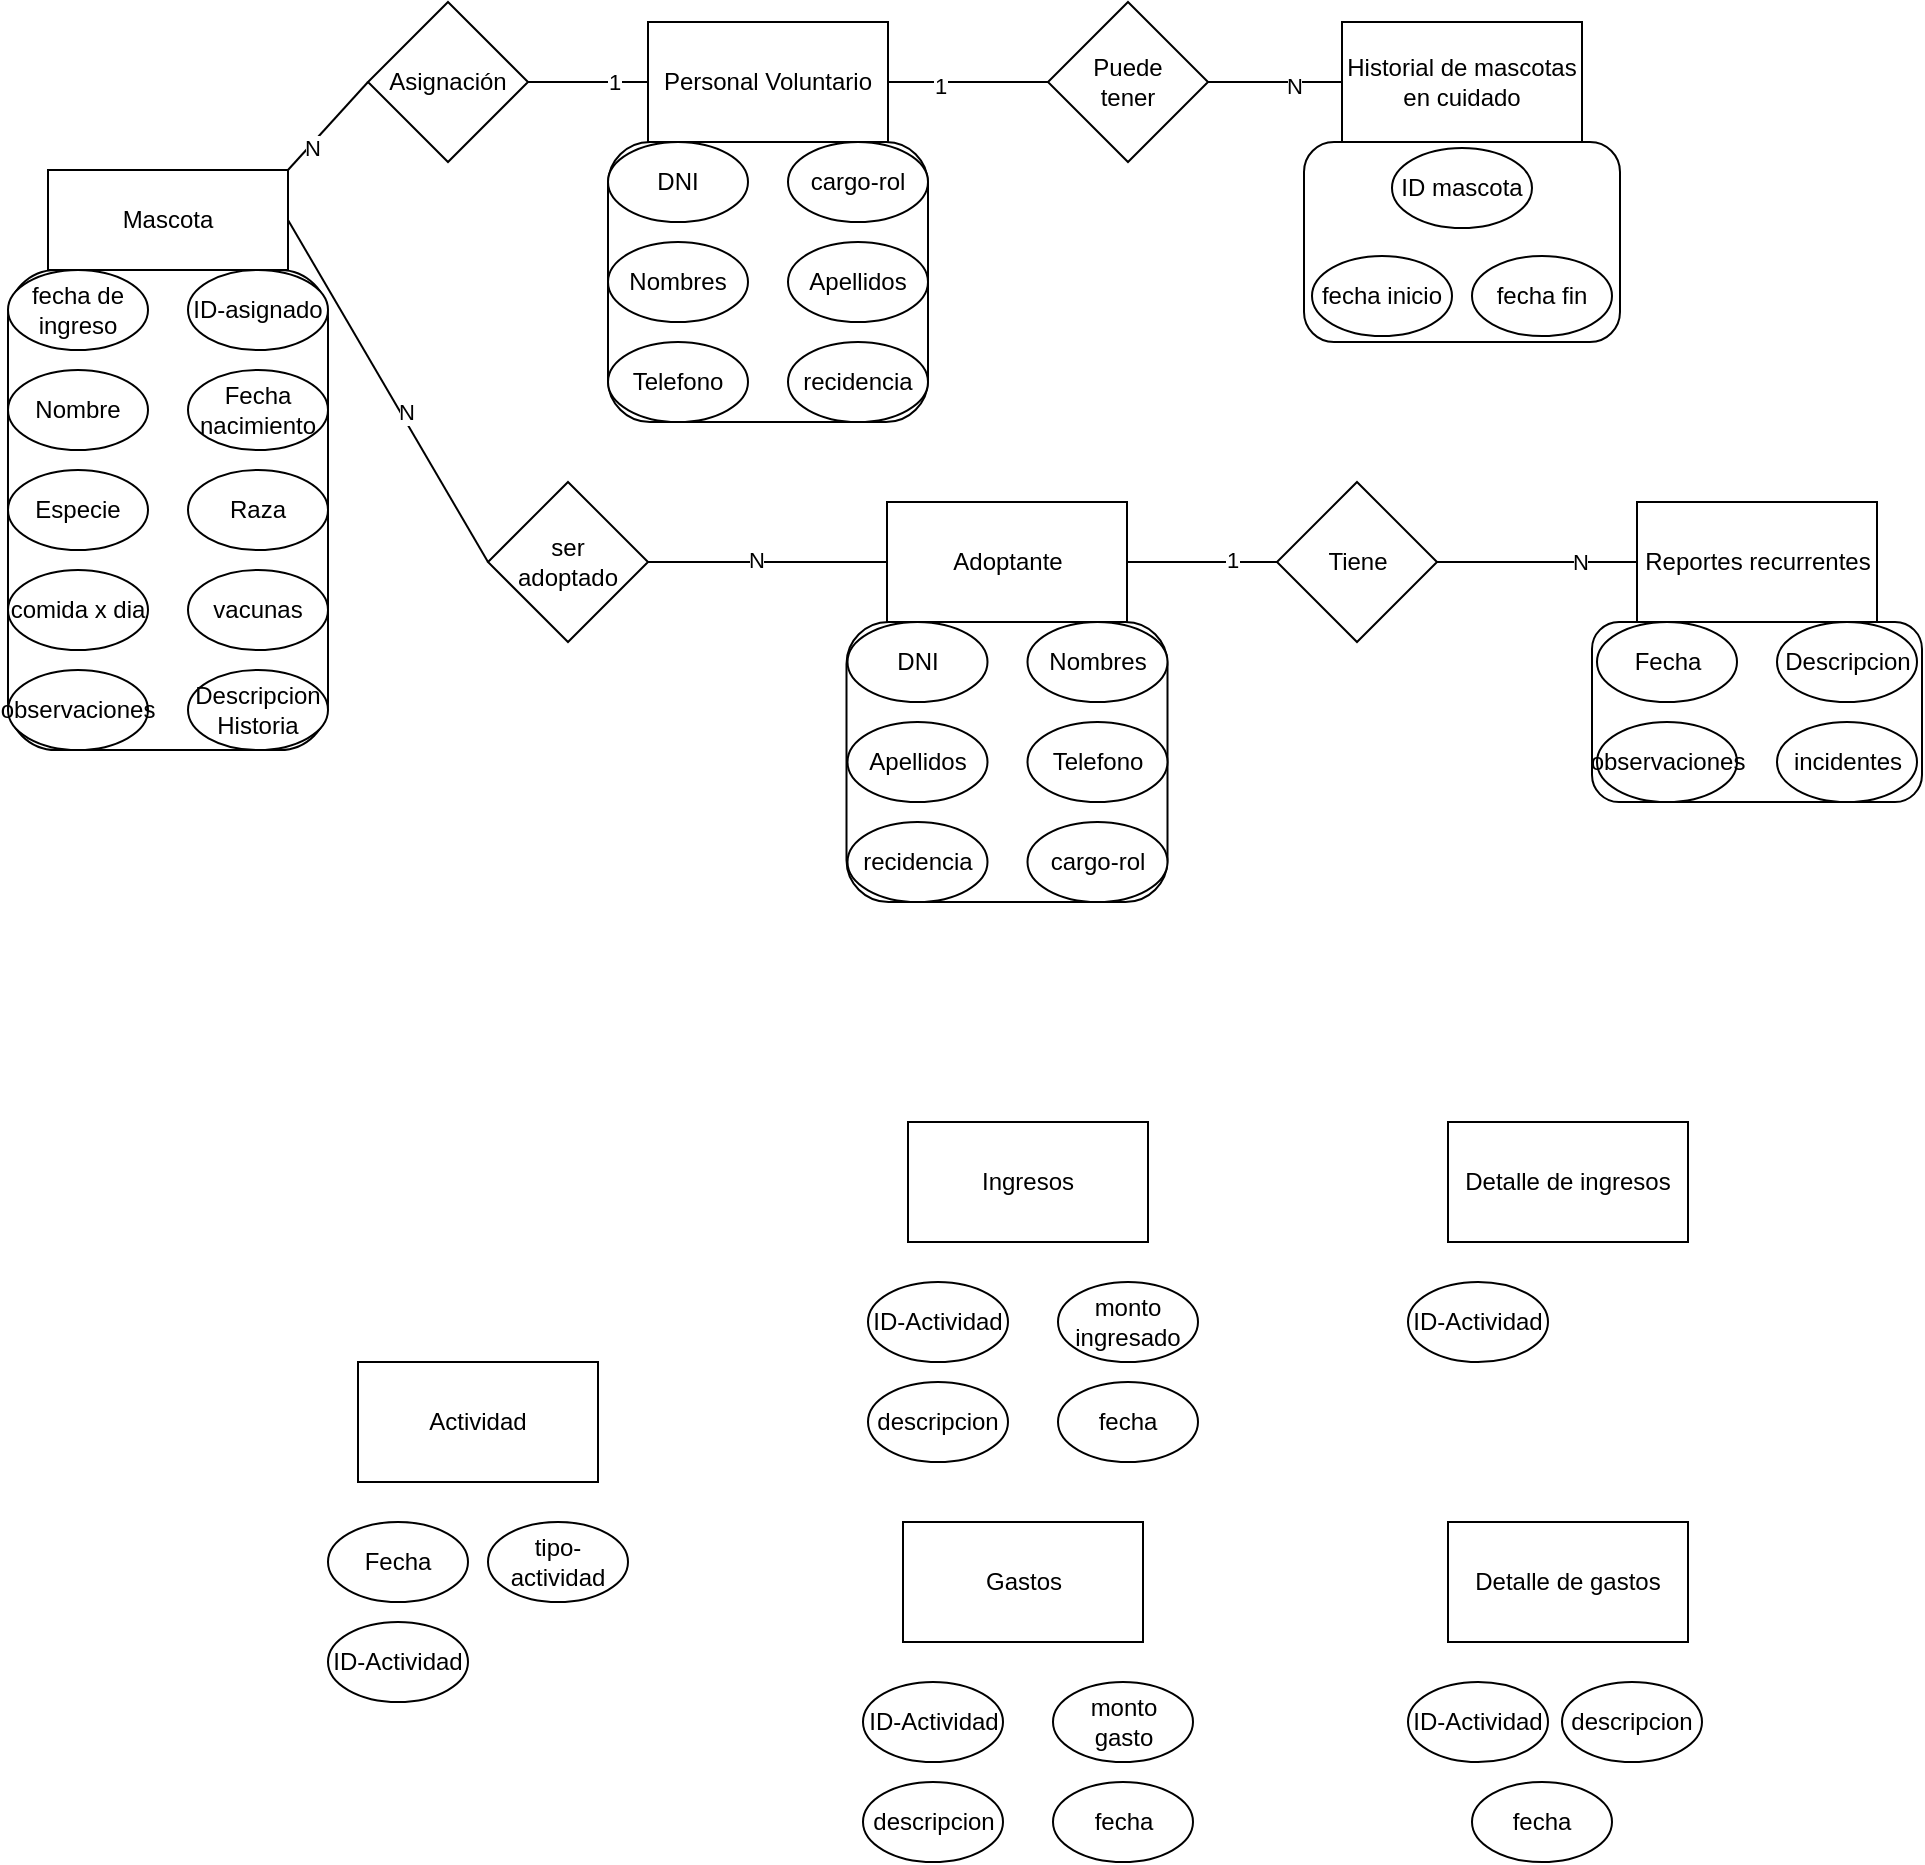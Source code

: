 <mxfile version="20.3.2" type="github">
  <diagram id="AvsYB0YI7WET9i5dmit7" name="Page-1">
    <mxGraphModel dx="863" dy="601" grid="1" gridSize="10" guides="1" tooltips="1" connect="1" arrows="1" fold="1" page="1" pageScale="1" pageWidth="850" pageHeight="1100" math="0" shadow="0">
      <root>
        <mxCell id="0" />
        <mxCell id="1" parent="0" />
        <mxCell id="5TN1G6xjI4NDvHrWanWj-1" value="Mascota" style="rounded=0;whiteSpace=wrap;html=1;" parent="1" vertex="1">
          <mxGeometry x="150" y="244" width="120" height="50" as="geometry" />
        </mxCell>
        <mxCell id="5TN1G6xjI4NDvHrWanWj-2" value="Personal Voluntario" style="rounded=0;whiteSpace=wrap;html=1;" parent="1" vertex="1">
          <mxGeometry x="450" y="170" width="120" height="60" as="geometry" />
        </mxCell>
        <mxCell id="5TN1G6xjI4NDvHrWanWj-3" value="Adoptante" style="rounded=0;whiteSpace=wrap;html=1;" parent="1" vertex="1">
          <mxGeometry x="569.5" y="410" width="120" height="60" as="geometry" />
        </mxCell>
        <mxCell id="5TN1G6xjI4NDvHrWanWj-4" value="Asignación" style="rhombus;whiteSpace=wrap;html=1;" parent="1" vertex="1">
          <mxGeometry x="310" y="160" width="80" height="80" as="geometry" />
        </mxCell>
        <mxCell id="5TN1G6xjI4NDvHrWanWj-5" value="ser&lt;br&gt;adoptado" style="rhombus;whiteSpace=wrap;html=1;" parent="1" vertex="1">
          <mxGeometry x="370" y="400" width="80" height="80" as="geometry" />
        </mxCell>
        <mxCell id="5TN1G6xjI4NDvHrWanWj-7" value="" style="endArrow=none;html=1;rounded=0;exitX=1;exitY=0;exitDx=0;exitDy=0;entryX=0;entryY=0.5;entryDx=0;entryDy=0;" parent="1" source="5TN1G6xjI4NDvHrWanWj-1" target="5TN1G6xjI4NDvHrWanWj-4" edge="1">
          <mxGeometry width="50" height="50" relative="1" as="geometry">
            <mxPoint x="280" y="290" as="sourcePoint" />
            <mxPoint x="330" y="240" as="targetPoint" />
          </mxGeometry>
        </mxCell>
        <mxCell id="pU0jeOqBqnBxVi9a5Xhd-6" value="N" style="edgeLabel;html=1;align=center;verticalAlign=middle;resizable=0;points=[];" vertex="1" connectable="0" parent="5TN1G6xjI4NDvHrWanWj-7">
          <mxGeometry x="-0.448" y="-1" relative="1" as="geometry">
            <mxPoint as="offset" />
          </mxGeometry>
        </mxCell>
        <mxCell id="5TN1G6xjI4NDvHrWanWj-8" value="" style="endArrow=none;html=1;rounded=0;exitX=1;exitY=0.5;exitDx=0;exitDy=0;entryX=0;entryY=0.5;entryDx=0;entryDy=0;" parent="1" target="5TN1G6xjI4NDvHrWanWj-2" edge="1" source="5TN1G6xjI4NDvHrWanWj-4">
          <mxGeometry width="50" height="50" relative="1" as="geometry">
            <mxPoint x="400" y="200" as="sourcePoint" />
            <mxPoint x="500" y="160" as="targetPoint" />
          </mxGeometry>
        </mxCell>
        <mxCell id="pU0jeOqBqnBxVi9a5Xhd-49" value="1" style="edgeLabel;html=1;align=center;verticalAlign=middle;resizable=0;points=[];" vertex="1" connectable="0" parent="5TN1G6xjI4NDvHrWanWj-8">
          <mxGeometry x="0.432" relative="1" as="geometry">
            <mxPoint as="offset" />
          </mxGeometry>
        </mxCell>
        <mxCell id="5TN1G6xjI4NDvHrWanWj-10" value="" style="endArrow=none;html=1;rounded=0;exitX=1;exitY=0.5;exitDx=0;exitDy=0;entryX=0;entryY=0.5;entryDx=0;entryDy=0;" parent="1" target="5TN1G6xjI4NDvHrWanWj-3" edge="1" source="5TN1G6xjI4NDvHrWanWj-5">
          <mxGeometry width="50" height="50" relative="1" as="geometry">
            <mxPoint x="505" y="490" as="sourcePoint" />
            <mxPoint x="605" y="450" as="targetPoint" />
          </mxGeometry>
        </mxCell>
        <mxCell id="pU0jeOqBqnBxVi9a5Xhd-53" value="N" style="edgeLabel;html=1;align=center;verticalAlign=middle;resizable=0;points=[];" vertex="1" connectable="0" parent="5TN1G6xjI4NDvHrWanWj-10">
          <mxGeometry x="-0.106" y="1" relative="1" as="geometry">
            <mxPoint as="offset" />
          </mxGeometry>
        </mxCell>
        <mxCell id="pU0jeOqBqnBxVi9a5Xhd-18" value="Historial de mascotas&lt;br&gt;en cuidado" style="rounded=0;whiteSpace=wrap;html=1;" vertex="1" parent="1">
          <mxGeometry x="797" y="170" width="120" height="60" as="geometry" />
        </mxCell>
        <mxCell id="pU0jeOqBqnBxVi9a5Xhd-23" value="" style="endArrow=none;html=1;rounded=0;exitX=1;exitY=0.5;exitDx=0;exitDy=0;entryX=0;entryY=0.5;entryDx=0;entryDy=0;" edge="1" parent="1" source="5TN1G6xjI4NDvHrWanWj-2" target="pU0jeOqBqnBxVi9a5Xhd-18">
          <mxGeometry width="50" height="50" relative="1" as="geometry">
            <mxPoint x="520" y="170" as="sourcePoint" />
            <mxPoint x="570" y="120" as="targetPoint" />
          </mxGeometry>
        </mxCell>
        <mxCell id="pU0jeOqBqnBxVi9a5Xhd-24" value="1" style="edgeLabel;html=1;align=center;verticalAlign=middle;resizable=0;points=[];" vertex="1" connectable="0" parent="pU0jeOqBqnBxVi9a5Xhd-23">
          <mxGeometry x="-0.769" y="-2" relative="1" as="geometry">
            <mxPoint as="offset" />
          </mxGeometry>
        </mxCell>
        <mxCell id="pU0jeOqBqnBxVi9a5Xhd-25" value="N" style="edgeLabel;html=1;align=center;verticalAlign=middle;resizable=0;points=[];" vertex="1" connectable="0" parent="pU0jeOqBqnBxVi9a5Xhd-23">
          <mxGeometry x="0.785" y="-2" relative="1" as="geometry">
            <mxPoint as="offset" />
          </mxGeometry>
        </mxCell>
        <mxCell id="pU0jeOqBqnBxVi9a5Xhd-38" value="Reportes recurrentes" style="rounded=0;whiteSpace=wrap;html=1;" vertex="1" parent="1">
          <mxGeometry x="944.5" y="410" width="120" height="60" as="geometry" />
        </mxCell>
        <mxCell id="pU0jeOqBqnBxVi9a5Xhd-44" value="" style="endArrow=none;html=1;rounded=0;exitX=1;exitY=0.5;exitDx=0;exitDy=0;entryX=0;entryY=0.5;entryDx=0;entryDy=0;" edge="1" parent="1" source="5TN1G6xjI4NDvHrWanWj-3" target="pU0jeOqBqnBxVi9a5Xhd-38">
          <mxGeometry width="50" height="50" relative="1" as="geometry">
            <mxPoint x="724.5" y="380" as="sourcePoint" />
            <mxPoint x="774.5" y="330" as="targetPoint" />
          </mxGeometry>
        </mxCell>
        <mxCell id="pU0jeOqBqnBxVi9a5Xhd-45" value="1" style="edgeLabel;html=1;align=center;verticalAlign=middle;resizable=0;points=[];" vertex="1" connectable="0" parent="pU0jeOqBqnBxVi9a5Xhd-44">
          <mxGeometry x="-0.591" y="1" relative="1" as="geometry">
            <mxPoint as="offset" />
          </mxGeometry>
        </mxCell>
        <mxCell id="pU0jeOqBqnBxVi9a5Xhd-46" value="N" style="edgeLabel;html=1;align=center;verticalAlign=middle;resizable=0;points=[];" vertex="1" connectable="0" parent="pU0jeOqBqnBxVi9a5Xhd-44">
          <mxGeometry x="0.773" relative="1" as="geometry">
            <mxPoint as="offset" />
          </mxGeometry>
        </mxCell>
        <mxCell id="pU0jeOqBqnBxVi9a5Xhd-47" value="Puede&lt;br&gt;tener" style="rhombus;whiteSpace=wrap;html=1;" vertex="1" parent="1">
          <mxGeometry x="650" y="160" width="80" height="80" as="geometry" />
        </mxCell>
        <mxCell id="pU0jeOqBqnBxVi9a5Xhd-50" value="Tiene" style="rhombus;whiteSpace=wrap;html=1;" vertex="1" parent="1">
          <mxGeometry x="764.5" y="400" width="80" height="80" as="geometry" />
        </mxCell>
        <mxCell id="pU0jeOqBqnBxVi9a5Xhd-51" value="" style="endArrow=none;html=1;rounded=0;exitX=1;exitY=0.5;exitDx=0;exitDy=0;entryX=0;entryY=0.5;entryDx=0;entryDy=0;" edge="1" parent="1" source="5TN1G6xjI4NDvHrWanWj-1" target="5TN1G6xjI4NDvHrWanWj-5">
          <mxGeometry width="50" height="50" relative="1" as="geometry">
            <mxPoint x="330" y="380" as="sourcePoint" />
            <mxPoint x="380" y="330" as="targetPoint" />
          </mxGeometry>
        </mxCell>
        <mxCell id="pU0jeOqBqnBxVi9a5Xhd-52" value="N" style="edgeLabel;html=1;align=center;verticalAlign=middle;resizable=0;points=[];" vertex="1" connectable="0" parent="pU0jeOqBqnBxVi9a5Xhd-51">
          <mxGeometry x="0.133" y="2" relative="1" as="geometry">
            <mxPoint as="offset" />
          </mxGeometry>
        </mxCell>
        <mxCell id="pU0jeOqBqnBxVi9a5Xhd-54" value="" style="rounded=1;whiteSpace=wrap;html=1;" vertex="1" parent="1">
          <mxGeometry x="130" y="294" width="160" height="240" as="geometry" />
        </mxCell>
        <mxCell id="pU0jeOqBqnBxVi9a5Xhd-55" value="Nombre" style="ellipse;whiteSpace=wrap;html=1;" vertex="1" parent="1">
          <mxGeometry x="130" y="344" width="70" height="40" as="geometry" />
        </mxCell>
        <mxCell id="pU0jeOqBqnBxVi9a5Xhd-56" value="Especie" style="ellipse;whiteSpace=wrap;html=1;" vertex="1" parent="1">
          <mxGeometry x="130" y="394" width="70" height="40" as="geometry" />
        </mxCell>
        <mxCell id="pU0jeOqBqnBxVi9a5Xhd-57" value="ID-asignado" style="ellipse;whiteSpace=wrap;html=1;" vertex="1" parent="1">
          <mxGeometry x="220" y="294" width="70" height="40" as="geometry" />
        </mxCell>
        <mxCell id="pU0jeOqBqnBxVi9a5Xhd-58" value="Fecha nacimiento" style="ellipse;whiteSpace=wrap;html=1;" vertex="1" parent="1">
          <mxGeometry x="220" y="344" width="70" height="40" as="geometry" />
        </mxCell>
        <mxCell id="pU0jeOqBqnBxVi9a5Xhd-59" value="Raza" style="ellipse;whiteSpace=wrap;html=1;" vertex="1" parent="1">
          <mxGeometry x="220" y="394" width="70" height="40" as="geometry" />
        </mxCell>
        <mxCell id="pU0jeOqBqnBxVi9a5Xhd-60" value="comida x dia" style="ellipse;whiteSpace=wrap;html=1;" vertex="1" parent="1">
          <mxGeometry x="130" y="444" width="70" height="40" as="geometry" />
        </mxCell>
        <mxCell id="pU0jeOqBqnBxVi9a5Xhd-61" value="vacunas" style="ellipse;whiteSpace=wrap;html=1;" vertex="1" parent="1">
          <mxGeometry x="220" y="444" width="70" height="40" as="geometry" />
        </mxCell>
        <mxCell id="pU0jeOqBqnBxVi9a5Xhd-62" value="observaciones" style="ellipse;whiteSpace=wrap;html=1;" vertex="1" parent="1">
          <mxGeometry x="130" y="494" width="70" height="40" as="geometry" />
        </mxCell>
        <mxCell id="pU0jeOqBqnBxVi9a5Xhd-63" value="Descripcion&lt;br&gt;Historia" style="ellipse;whiteSpace=wrap;html=1;" vertex="1" parent="1">
          <mxGeometry x="220" y="494" width="70" height="40" as="geometry" />
        </mxCell>
        <mxCell id="pU0jeOqBqnBxVi9a5Xhd-64" value="fecha de ingreso" style="ellipse;whiteSpace=wrap;html=1;" vertex="1" parent="1">
          <mxGeometry x="130" y="294" width="70" height="40" as="geometry" />
        </mxCell>
        <mxCell id="pU0jeOqBqnBxVi9a5Xhd-65" value="" style="rounded=1;whiteSpace=wrap;html=1;" vertex="1" parent="1">
          <mxGeometry x="430" y="230" width="160" height="140" as="geometry" />
        </mxCell>
        <mxCell id="pU0jeOqBqnBxVi9a5Xhd-66" value="Apellidos" style="ellipse;whiteSpace=wrap;html=1;" vertex="1" parent="1">
          <mxGeometry x="520" y="280" width="70" height="40" as="geometry" />
        </mxCell>
        <mxCell id="pU0jeOqBqnBxVi9a5Xhd-67" value="Nombres" style="ellipse;whiteSpace=wrap;html=1;" vertex="1" parent="1">
          <mxGeometry x="430" y="280" width="70" height="40" as="geometry" />
        </mxCell>
        <mxCell id="pU0jeOqBqnBxVi9a5Xhd-68" value="DNI" style="ellipse;whiteSpace=wrap;html=1;" vertex="1" parent="1">
          <mxGeometry x="430" y="230" width="70" height="40" as="geometry" />
        </mxCell>
        <mxCell id="pU0jeOqBqnBxVi9a5Xhd-69" value="cargo-rol" style="ellipse;whiteSpace=wrap;html=1;" vertex="1" parent="1">
          <mxGeometry x="520" y="230" width="70" height="40" as="geometry" />
        </mxCell>
        <mxCell id="pU0jeOqBqnBxVi9a5Xhd-70" value="Telefono" style="ellipse;whiteSpace=wrap;html=1;" vertex="1" parent="1">
          <mxGeometry x="430" y="330" width="70" height="40" as="geometry" />
        </mxCell>
        <mxCell id="pU0jeOqBqnBxVi9a5Xhd-71" value="recidencia" style="ellipse;whiteSpace=wrap;html=1;" vertex="1" parent="1">
          <mxGeometry x="520" y="330" width="70" height="40" as="geometry" />
        </mxCell>
        <mxCell id="pU0jeOqBqnBxVi9a5Xhd-72" value="" style="rounded=1;whiteSpace=wrap;html=1;" vertex="1" parent="1">
          <mxGeometry x="549.25" y="470" width="160.5" height="140" as="geometry" />
        </mxCell>
        <mxCell id="pU0jeOqBqnBxVi9a5Xhd-73" value="Apellidos" style="ellipse;whiteSpace=wrap;html=1;" vertex="1" parent="1">
          <mxGeometry x="549.75" y="520" width="70" height="40" as="geometry" />
        </mxCell>
        <mxCell id="pU0jeOqBqnBxVi9a5Xhd-74" value="Nombres" style="ellipse;whiteSpace=wrap;html=1;" vertex="1" parent="1">
          <mxGeometry x="639.75" y="470" width="70" height="40" as="geometry" />
        </mxCell>
        <mxCell id="pU0jeOqBqnBxVi9a5Xhd-75" value="DNI" style="ellipse;whiteSpace=wrap;html=1;" vertex="1" parent="1">
          <mxGeometry x="549.75" y="470" width="70" height="40" as="geometry" />
        </mxCell>
        <mxCell id="pU0jeOqBqnBxVi9a5Xhd-76" value="cargo-rol" style="ellipse;whiteSpace=wrap;html=1;" vertex="1" parent="1">
          <mxGeometry x="639.75" y="570" width="70" height="40" as="geometry" />
        </mxCell>
        <mxCell id="pU0jeOqBqnBxVi9a5Xhd-77" value="Telefono" style="ellipse;whiteSpace=wrap;html=1;" vertex="1" parent="1">
          <mxGeometry x="639.75" y="520" width="70" height="40" as="geometry" />
        </mxCell>
        <mxCell id="pU0jeOqBqnBxVi9a5Xhd-78" value="recidencia" style="ellipse;whiteSpace=wrap;html=1;" vertex="1" parent="1">
          <mxGeometry x="549.75" y="570" width="70" height="40" as="geometry" />
        </mxCell>
        <mxCell id="pU0jeOqBqnBxVi9a5Xhd-79" value="" style="rounded=1;whiteSpace=wrap;html=1;" vertex="1" parent="1">
          <mxGeometry x="778" y="230" width="158" height="100" as="geometry" />
        </mxCell>
        <mxCell id="pU0jeOqBqnBxVi9a5Xhd-80" value="ID mascota" style="ellipse;whiteSpace=wrap;html=1;" vertex="1" parent="1">
          <mxGeometry x="822" y="233" width="70" height="40" as="geometry" />
        </mxCell>
        <mxCell id="pU0jeOqBqnBxVi9a5Xhd-81" value="fecha inicio" style="ellipse;whiteSpace=wrap;html=1;" vertex="1" parent="1">
          <mxGeometry x="782" y="287" width="70" height="40" as="geometry" />
        </mxCell>
        <mxCell id="pU0jeOqBqnBxVi9a5Xhd-82" value="fecha fin" style="ellipse;whiteSpace=wrap;html=1;" vertex="1" parent="1">
          <mxGeometry x="862" y="287" width="70" height="40" as="geometry" />
        </mxCell>
        <mxCell id="pU0jeOqBqnBxVi9a5Xhd-83" value="" style="rounded=1;whiteSpace=wrap;html=1;" vertex="1" parent="1">
          <mxGeometry x="922" y="470" width="165" height="90" as="geometry" />
        </mxCell>
        <mxCell id="pU0jeOqBqnBxVi9a5Xhd-84" value="Descripcion" style="ellipse;whiteSpace=wrap;html=1;" vertex="1" parent="1">
          <mxGeometry x="1014.5" y="470" width="70" height="40" as="geometry" />
        </mxCell>
        <mxCell id="pU0jeOqBqnBxVi9a5Xhd-85" value="Fecha" style="ellipse;whiteSpace=wrap;html=1;" vertex="1" parent="1">
          <mxGeometry x="924.5" y="470" width="70" height="40" as="geometry" />
        </mxCell>
        <mxCell id="pU0jeOqBqnBxVi9a5Xhd-86" value="incidentes" style="ellipse;whiteSpace=wrap;html=1;" vertex="1" parent="1">
          <mxGeometry x="1014.5" y="520" width="70" height="40" as="geometry" />
        </mxCell>
        <mxCell id="pU0jeOqBqnBxVi9a5Xhd-87" value="observaciones" style="ellipse;whiteSpace=wrap;html=1;" vertex="1" parent="1">
          <mxGeometry x="924.5" y="520" width="70" height="40" as="geometry" />
        </mxCell>
        <mxCell id="pU0jeOqBqnBxVi9a5Xhd-89" value="Actividad" style="rounded=0;whiteSpace=wrap;html=1;" vertex="1" parent="1">
          <mxGeometry x="305" y="840" width="120" height="60" as="geometry" />
        </mxCell>
        <mxCell id="pU0jeOqBqnBxVi9a5Xhd-90" value="Fecha" style="ellipse;whiteSpace=wrap;html=1;" vertex="1" parent="1">
          <mxGeometry x="290" y="920" width="70" height="40" as="geometry" />
        </mxCell>
        <mxCell id="pU0jeOqBqnBxVi9a5Xhd-91" value="tipo-actividad" style="ellipse;whiteSpace=wrap;html=1;" vertex="1" parent="1">
          <mxGeometry x="370" y="920" width="70" height="40" as="geometry" />
        </mxCell>
        <mxCell id="pU0jeOqBqnBxVi9a5Xhd-92" value="ID-Actividad" style="ellipse;whiteSpace=wrap;html=1;" vertex="1" parent="1">
          <mxGeometry x="290" y="970" width="70" height="40" as="geometry" />
        </mxCell>
        <mxCell id="pU0jeOqBqnBxVi9a5Xhd-93" value="Ingresos" style="rounded=0;whiteSpace=wrap;html=1;" vertex="1" parent="1">
          <mxGeometry x="580" y="720" width="120" height="60" as="geometry" />
        </mxCell>
        <mxCell id="pU0jeOqBqnBxVi9a5Xhd-94" value="ID-Actividad" style="ellipse;whiteSpace=wrap;html=1;" vertex="1" parent="1">
          <mxGeometry x="560" y="800" width="70" height="40" as="geometry" />
        </mxCell>
        <mxCell id="pU0jeOqBqnBxVi9a5Xhd-96" value="monto&lt;br&gt;ingresado" style="ellipse;whiteSpace=wrap;html=1;" vertex="1" parent="1">
          <mxGeometry x="655" y="800" width="70" height="40" as="geometry" />
        </mxCell>
        <mxCell id="pU0jeOqBqnBxVi9a5Xhd-97" value="Gastos" style="rounded=0;whiteSpace=wrap;html=1;" vertex="1" parent="1">
          <mxGeometry x="577.5" y="920" width="120" height="60" as="geometry" />
        </mxCell>
        <mxCell id="pU0jeOqBqnBxVi9a5Xhd-98" value="ID-Actividad" style="ellipse;whiteSpace=wrap;html=1;" vertex="1" parent="1">
          <mxGeometry x="557.5" y="1000" width="70" height="40" as="geometry" />
        </mxCell>
        <mxCell id="pU0jeOqBqnBxVi9a5Xhd-99" value="monto&lt;br&gt;gasto" style="ellipse;whiteSpace=wrap;html=1;" vertex="1" parent="1">
          <mxGeometry x="652.5" y="1000" width="70" height="40" as="geometry" />
        </mxCell>
        <mxCell id="pU0jeOqBqnBxVi9a5Xhd-100" value="Detalle de ingresos" style="rounded=0;whiteSpace=wrap;html=1;" vertex="1" parent="1">
          <mxGeometry x="850" y="720" width="120" height="60" as="geometry" />
        </mxCell>
        <mxCell id="pU0jeOqBqnBxVi9a5Xhd-101" value="ID-Actividad" style="ellipse;whiteSpace=wrap;html=1;" vertex="1" parent="1">
          <mxGeometry x="830" y="800" width="70" height="40" as="geometry" />
        </mxCell>
        <mxCell id="pU0jeOqBqnBxVi9a5Xhd-103" value="descripcion" style="ellipse;whiteSpace=wrap;html=1;" vertex="1" parent="1">
          <mxGeometry x="560" y="850" width="70" height="40" as="geometry" />
        </mxCell>
        <mxCell id="pU0jeOqBqnBxVi9a5Xhd-104" value="fecha" style="ellipse;whiteSpace=wrap;html=1;" vertex="1" parent="1">
          <mxGeometry x="655" y="850" width="70" height="40" as="geometry" />
        </mxCell>
        <mxCell id="pU0jeOqBqnBxVi9a5Xhd-105" value="Detalle de gastos" style="rounded=0;whiteSpace=wrap;html=1;" vertex="1" parent="1">
          <mxGeometry x="850" y="920" width="120" height="60" as="geometry" />
        </mxCell>
        <mxCell id="pU0jeOqBqnBxVi9a5Xhd-106" value="ID-Actividad" style="ellipse;whiteSpace=wrap;html=1;" vertex="1" parent="1">
          <mxGeometry x="830" y="1000" width="70" height="40" as="geometry" />
        </mxCell>
        <mxCell id="pU0jeOqBqnBxVi9a5Xhd-107" value="descripcion" style="ellipse;whiteSpace=wrap;html=1;" vertex="1" parent="1">
          <mxGeometry x="907" y="1000" width="70" height="40" as="geometry" />
        </mxCell>
        <mxCell id="pU0jeOqBqnBxVi9a5Xhd-108" value="fecha" style="ellipse;whiteSpace=wrap;html=1;" vertex="1" parent="1">
          <mxGeometry x="862" y="1050" width="70" height="40" as="geometry" />
        </mxCell>
        <mxCell id="pU0jeOqBqnBxVi9a5Xhd-109" value="descripcion" style="ellipse;whiteSpace=wrap;html=1;" vertex="1" parent="1">
          <mxGeometry x="557.5" y="1050" width="70" height="40" as="geometry" />
        </mxCell>
        <mxCell id="pU0jeOqBqnBxVi9a5Xhd-110" value="fecha" style="ellipse;whiteSpace=wrap;html=1;" vertex="1" parent="1">
          <mxGeometry x="652.5" y="1050" width="70" height="40" as="geometry" />
        </mxCell>
      </root>
    </mxGraphModel>
  </diagram>
</mxfile>
